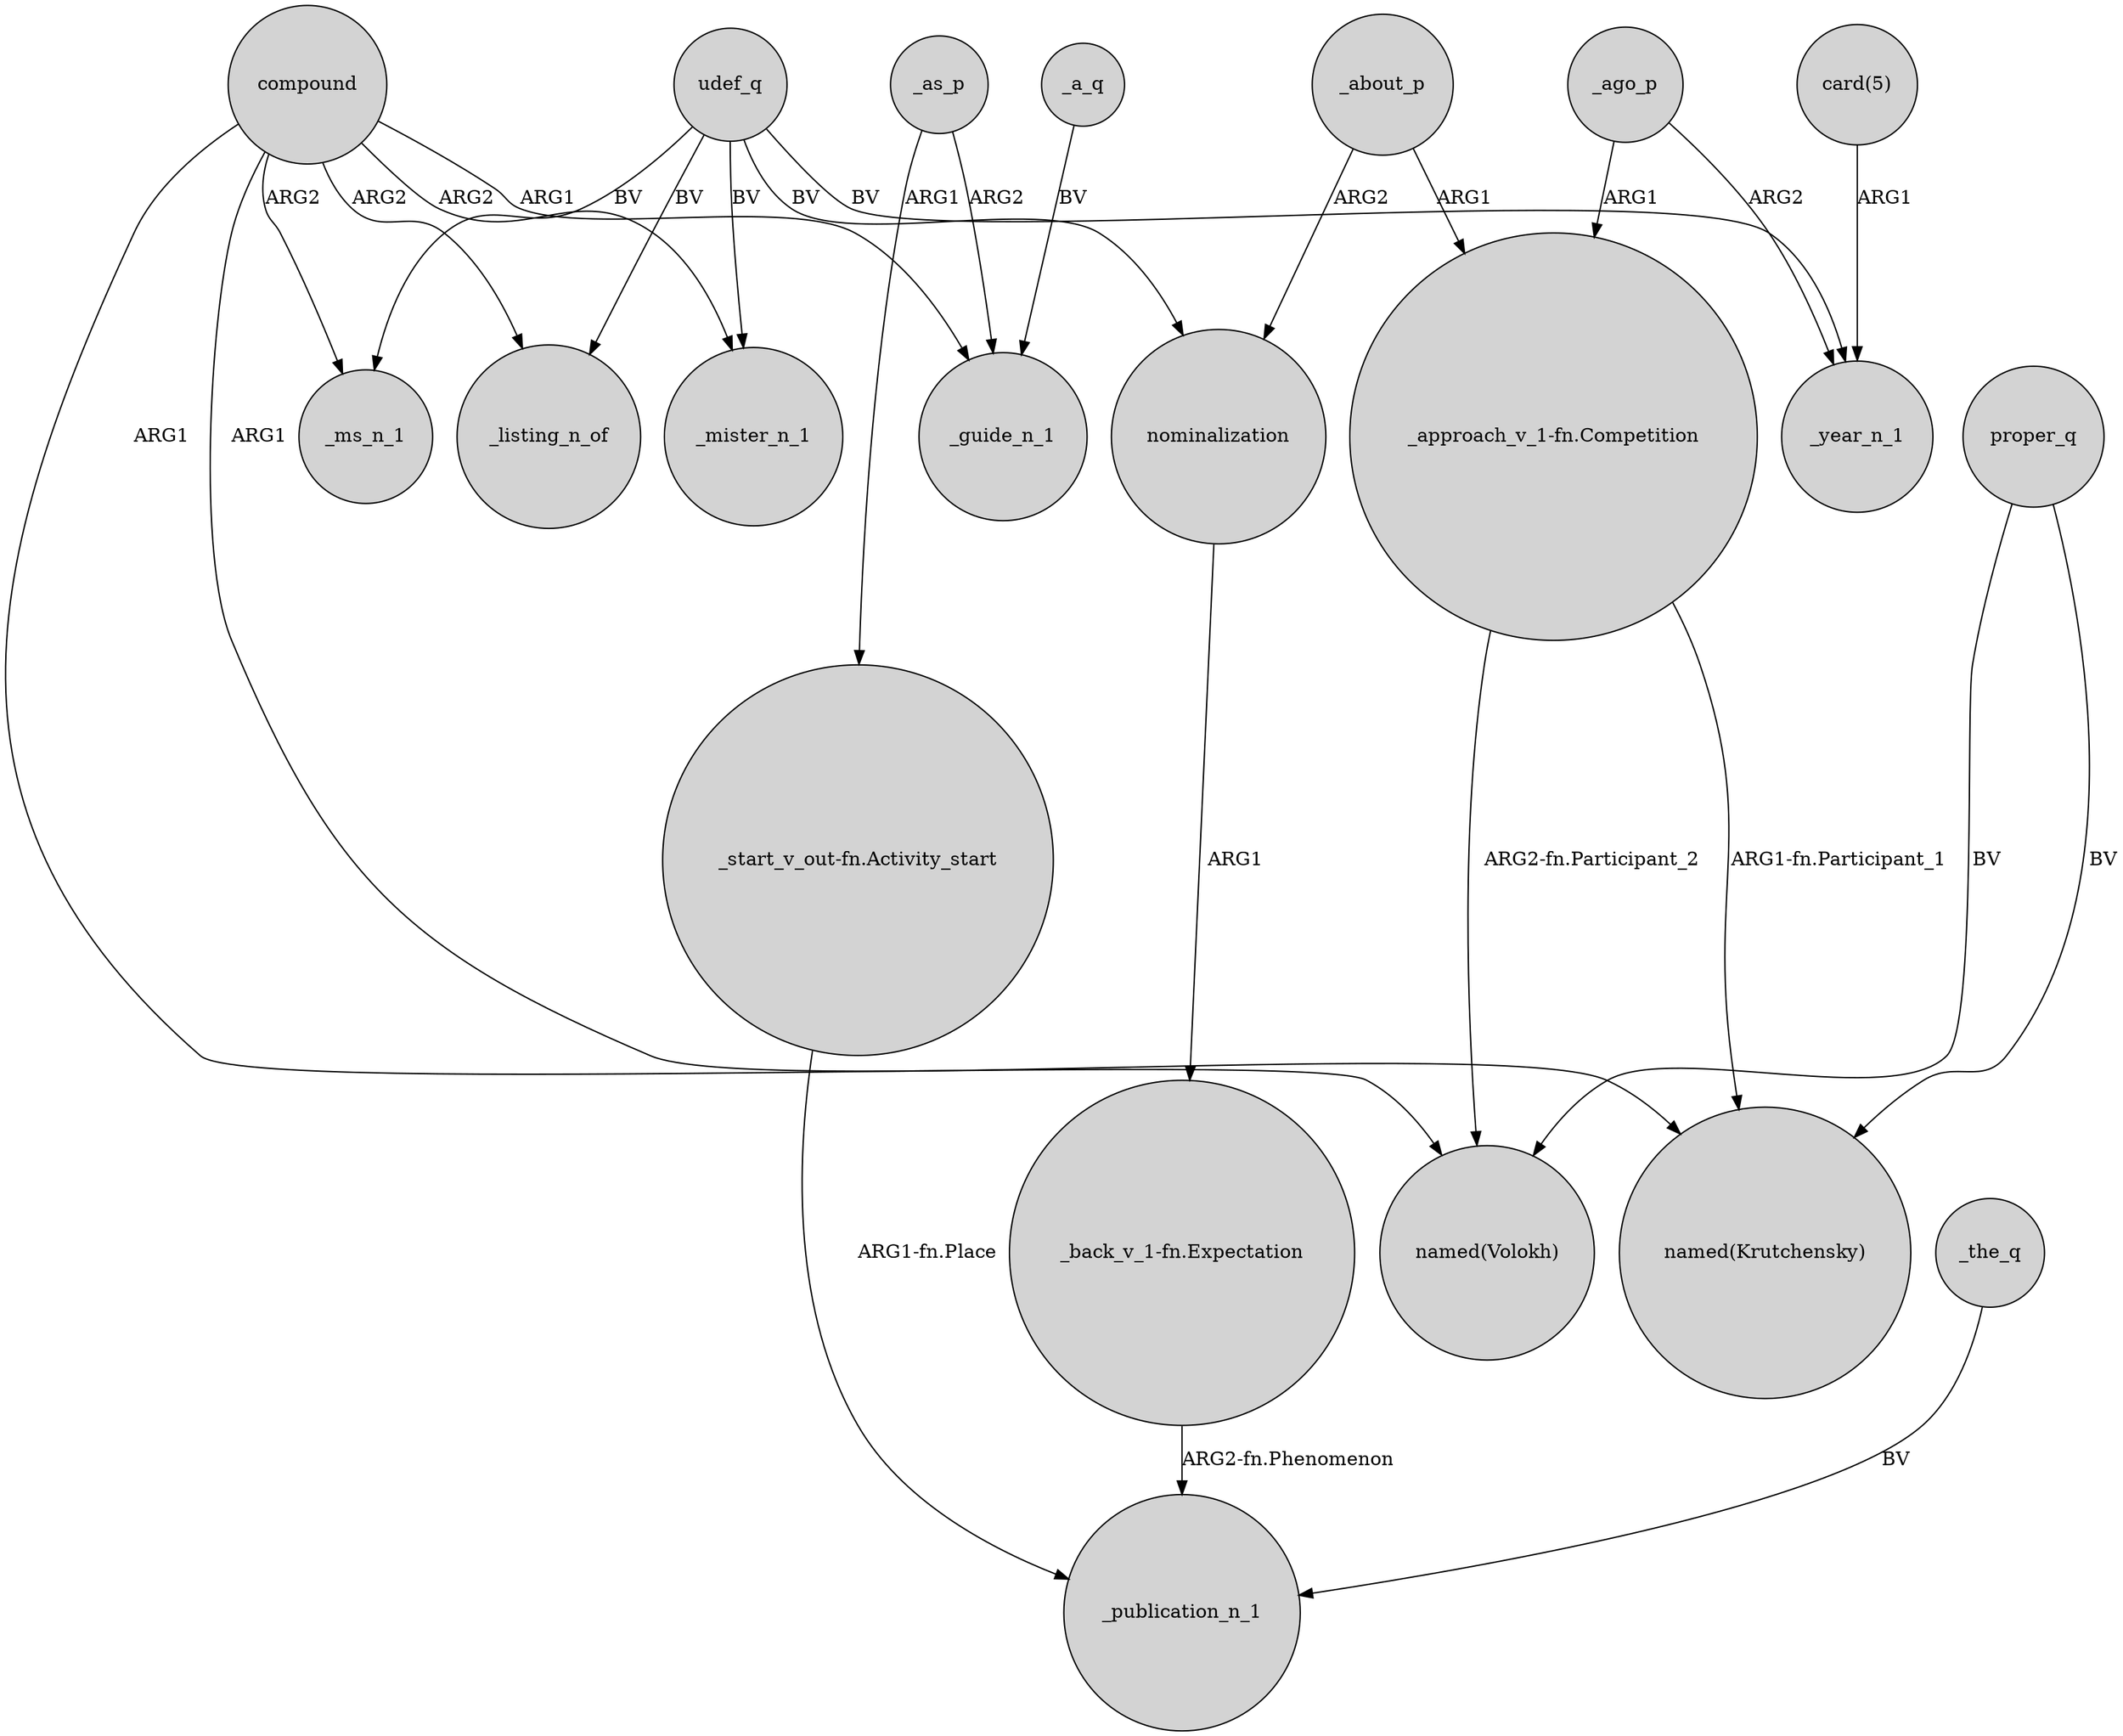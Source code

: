 digraph {
	node [shape=circle style=filled]
	compound -> _mister_n_1 [label=ARG2]
	compound -> _ms_n_1 [label=ARG2]
	"_start_v_out-fn.Activity_start" -> _publication_n_1 [label="ARG1-fn.Place"]
	nominalization -> "_back_v_1-fn.Expectation" [label=ARG1]
	_as_p -> _guide_n_1 [label=ARG2]
	udef_q -> nominalization [label=BV]
	_a_q -> _guide_n_1 [label=BV]
	udef_q -> _mister_n_1 [label=BV]
	_about_p -> nominalization [label=ARG2]
	compound -> _guide_n_1 [label=ARG1]
	compound -> "named(Volokh)" [label=ARG1]
	"_approach_v_1-fn.Competition" -> "named(Volokh)" [label="ARG2-fn.Participant_2"]
	compound -> _listing_n_of [label=ARG2]
	proper_q -> "named(Krutchensky)" [label=BV]
	_about_p -> "_approach_v_1-fn.Competition" [label=ARG1]
	compound -> "named(Krutchensky)" [label=ARG1]
	proper_q -> "named(Volokh)" [label=BV]
	udef_q -> _ms_n_1 [label=BV]
	"_back_v_1-fn.Expectation" -> _publication_n_1 [label="ARG2-fn.Phenomenon"]
	_the_q -> _publication_n_1 [label=BV]
	_ago_p -> _year_n_1 [label=ARG2]
	"card(5)" -> _year_n_1 [label=ARG1]
	udef_q -> _year_n_1 [label=BV]
	udef_q -> _listing_n_of [label=BV]
	_ago_p -> "_approach_v_1-fn.Competition" [label=ARG1]
	_as_p -> "_start_v_out-fn.Activity_start" [label=ARG1]
	"_approach_v_1-fn.Competition" -> "named(Krutchensky)" [label="ARG1-fn.Participant_1"]
}
